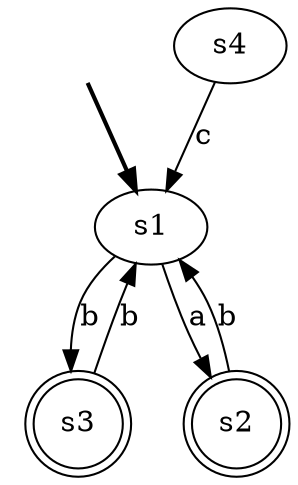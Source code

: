 digraph {
	fake [style=invisible]
	s3 [shape=doublecircle]
	s2 [shape=doublecircle]
	s1 [root=true]
	s4
	fake -> s1 [style=bold]
	s3 -> s1 [label=b]
	s2 -> s1 [label=b]
	s4 -> s1 [label=c]
	s1 -> s3 [label=b]
	s1 -> s2 [label=a]
}
